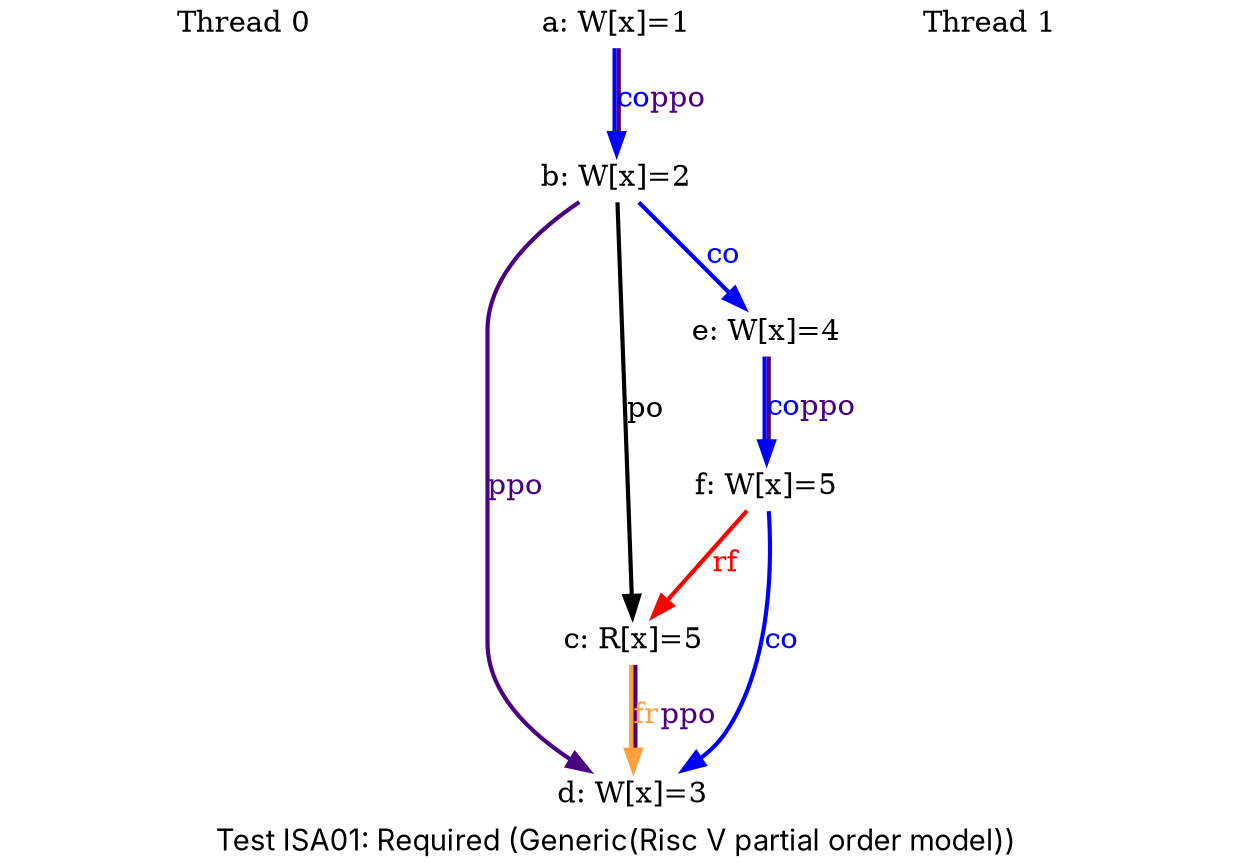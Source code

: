 digraph G {

splines=spline;
pad="0.000000";
fontname="SF Pro Display";

/* legend */
fontsize=14;
label="Test ISA01: Required (Generic(Risc V partial order model))";


/* the unlocked events */
proc0_label_node [shape=none, fontsize=14, label="Thread 0", pos="1.000000,4.050000!", fixedsize=true, width=3.250000, height=0.281250]
eiid0 [label="a: W[x]=1", shape="none", fontsize=14, pos="1.000000,3.375000!", fixedsize="false", height="0.194444", width="1.166667"];
eiid1 [label="b: W[x]=2", shape="none", fontsize=14, pos="1.000000,2.250000!", fixedsize="false", height="0.194444", width="1.166667"];
eiid2 [label="c: R[x]=5", shape="none", fontsize=14, pos="1.000000,1.125000!", fixedsize="false", height="0.194444", width="1.166667"];
eiid3 [label="d: W[x]=3", shape="none", fontsize=14, pos="1.000000,0.000000!", fixedsize="false", height="0.194444", width="1.166667"];
proc1_label_node [shape=none, fontsize=14, label="Thread 1", pos="6.000000,4.050000!", fixedsize=true, width=3.250000, height=0.281250]
eiid4 [label="e: W[x]=4", shape="none", fontsize=14, pos="6.000000,3.375000!", fixedsize="false", height="0.194444", width="1.166667"];
eiid5 [label="f: W[x]=5", shape="none", fontsize=14, pos="6.000000,2.250000!", fixedsize="false", height="0.194444", width="1.166667"];

/* the intra_causality_data edges */


/* the intra_causality_control edges */

/* the poi edges */
/* the rfmap edges */


/* The viewed-before edges */
eiid0 -> eiid1 [label=<<font color="blue">co</font><font color="indigo">ppo</font>>, color="blue:indigo", fontsize=14, penwidth="2.000000", arrowsize="1.000000"];
eiid1 -> eiid2 [label=<<font color="black">po</font>>, color="black", fontsize=14, penwidth="2.000000", arrowsize="1.000000"];
eiid1 -> eiid3 [label=<<font color="indigo">ppo</font>>, color="indigo", fontsize=14, penwidth="2.000000", arrowsize="1.000000"];
eiid1 -> eiid4 [label=<<font color="blue">co</font>>, color="blue", fontsize=14, penwidth="2.000000", arrowsize="1.000000"];
eiid2 -> eiid3 [label=<<font color="#ffa040">fr</font><font color="indigo">ppo</font>>, color="#ffa040:indigo", fontsize=14, penwidth="2.000000", arrowsize="1.000000"];
eiid4 -> eiid5 [label=<<font color="blue">co</font><font color="indigo">ppo</font>>, color="blue:indigo", fontsize=14, penwidth="2.000000", arrowsize="1.000000"];
eiid5 -> eiid2 [label=<<font color="red">rf</font>>, color="red", fontsize=14, penwidth="2.000000", arrowsize="1.000000"];
eiid5 -> eiid3 [label=<<font color="blue">co</font>>, color="blue", fontsize=14, penwidth="2.000000", arrowsize="1.000000"];
}
digraph G {

splines=spline;
pad="0.000000";
fontname="SF Pro Display";

/* legend */
fontsize=14;
label="Test ISA01: Required (Generic(Risc V partial order model))";


/* the unlocked events */
proc0_label_node [shape=none, fontsize=14, label="Thread 0", pos="1.000000,4.050000!", fixedsize=true, width=3.250000, height=0.281250]
eiid0 [label="a: W[x]=1", shape="none", fontsize=14, pos="1.000000,3.375000!", fixedsize="false", height="0.194444", width="1.166667"];
eiid1 [label="b: W[x]=2", shape="none", fontsize=14, pos="1.000000,2.250000!", fixedsize="false", height="0.194444", width="1.166667"];
eiid2 [label="c: R[x]=5", shape="none", fontsize=14, pos="1.000000,1.125000!", fixedsize="false", height="0.194444", width="1.166667"];
eiid3 [label="d: W[x]=3", shape="none", fontsize=14, pos="1.000000,0.000000!", fixedsize="false", height="0.194444", width="1.166667"];
proc1_label_node [shape=none, fontsize=14, label="Thread 1", pos="6.000000,4.050000!", fixedsize=true, width=3.250000, height=0.281250]
eiid4 [label="e: W[x]=4", shape="none", fontsize=14, pos="6.000000,3.375000!", fixedsize="false", height="0.194444", width="1.166667"];
eiid5 [label="f: W[x]=5", shape="none", fontsize=14, pos="6.000000,2.250000!", fixedsize="false", height="0.194444", width="1.166667"];

/* the intra_causality_data edges */


/* the intra_causality_control edges */

/* the poi edges */
/* the rfmap edges */


/* The viewed-before edges */
eiid0 -> eiid1 [label=<<font color="indigo">ppo</font>>, color="indigo", fontsize=14, penwidth="2.000000", arrowsize="1.000000"];
eiid0 -> eiid4 [label=<<font color="blue">co</font>>, color="blue", fontsize=14, penwidth="2.000000", arrowsize="1.000000"];
eiid1 -> eiid2 [label=<<font color="black">po</font>>, color="black", fontsize=14, penwidth="2.000000", arrowsize="1.000000"];
eiid1 -> eiid3 [label=<<font color="indigo">ppo</font>>, color="indigo", fontsize=14, penwidth="2.000000", arrowsize="1.000000"];
eiid1 -> eiid5 [label=<<font color="blue">co</font>>, color="blue", fontsize=14, penwidth="2.000000", arrowsize="1.000000"];
eiid2 -> eiid3 [label=<<font color="#ffa040">fr</font><font color="indigo">ppo</font>>, color="#ffa040:indigo", fontsize=14, penwidth="2.000000", arrowsize="1.000000"];
eiid4 -> eiid1 [label=<<font color="blue">co</font>>, color="blue", fontsize=14, penwidth="2.000000", arrowsize="1.000000"];
eiid4 -> eiid5 [label=<<font color="indigo">ppo</font>>, color="indigo", fontsize=14, penwidth="2.000000", arrowsize="1.000000"];
eiid5 -> eiid2 [label=<<font color="red">rf</font>>, color="red", fontsize=14, penwidth="2.000000", arrowsize="1.000000"];
eiid5 -> eiid3 [label=<<font color="blue">co</font>>, color="blue", fontsize=14, penwidth="2.000000", arrowsize="1.000000"];
}
digraph G {

splines=spline;
pad="0.000000";
fontname="SF Pro Display";

/* legend */
fontsize=14;
label="Test ISA01: Required (Generic(Risc V partial order model))";


/* the unlocked events */
proc0_label_node [shape=none, fontsize=14, label="Thread 0", pos="1.000000,4.050000!", fixedsize=true, width=3.250000, height=0.281250]
eiid0 [label="a: W[x]=1", shape="none", fontsize=14, pos="1.000000,3.375000!", fixedsize="false", height="0.194444", width="1.166667"];
eiid1 [label="b: W[x]=2", shape="none", fontsize=14, pos="1.000000,2.250000!", fixedsize="false", height="0.194444", width="1.166667"];
eiid2 [label="c: R[x]=5", shape="none", fontsize=14, pos="1.000000,1.125000!", fixedsize="false", height="0.194444", width="1.166667"];
eiid3 [label="d: W[x]=3", shape="none", fontsize=14, pos="1.000000,0.000000!", fixedsize="false", height="0.194444", width="1.166667"];
proc1_label_node [shape=none, fontsize=14, label="Thread 1", pos="6.000000,4.050000!", fixedsize=true, width=3.250000, height=0.281250]
eiid4 [label="e: W[x]=4", shape="none", fontsize=14, pos="6.000000,3.375000!", fixedsize="false", height="0.194444", width="1.166667"];
eiid5 [label="f: W[x]=5", shape="none", fontsize=14, pos="6.000000,2.250000!", fixedsize="false", height="0.194444", width="1.166667"];

/* the intra_causality_data edges */


/* the intra_causality_control edges */

/* the poi edges */
/* the rfmap edges */


/* The viewed-before edges */
eiid0 -> eiid1 [label=<<font color="blue">co</font><font color="indigo">ppo</font>>, color="blue:indigo", fontsize=14, penwidth="2.000000", arrowsize="1.000000"];
eiid1 -> eiid2 [label=<<font color="black">po</font>>, color="black", fontsize=14, penwidth="2.000000", arrowsize="1.000000"];
eiid1 -> eiid3 [label=<<font color="indigo">ppo</font>>, color="indigo", fontsize=14, penwidth="2.000000", arrowsize="1.000000"];
eiid1 -> eiid5 [label=<<font color="blue">co</font>>, color="blue", fontsize=14, penwidth="2.000000", arrowsize="1.000000"];
eiid2 -> eiid3 [label=<<font color="#ffa040">fr</font><font color="indigo">ppo</font>>, color="#ffa040:indigo", fontsize=14, penwidth="2.000000", arrowsize="1.000000"];
eiid4 -> eiid0 [label=<<font color="blue">co</font>>, color="blue", fontsize=14, penwidth="2.000000", arrowsize="1.000000"];
eiid4 -> eiid5 [label=<<font color="indigo">ppo</font>>, color="indigo", fontsize=14, penwidth="2.000000", arrowsize="1.000000"];
eiid5 -> eiid2 [label=<<font color="red">rf</font>>, color="red", fontsize=14, penwidth="2.000000", arrowsize="1.000000"];
eiid5 -> eiid3 [label=<<font color="blue">co</font>>, color="blue", fontsize=14, penwidth="2.000000", arrowsize="1.000000"];
}
digraph G {

splines=spline;
pad="0.000000";
fontname="SF Pro Display";

/* legend */
fontsize=14;
label="Test ISA01: Required (Generic(Risc V partial order model))";


/* the unlocked events */
proc0_label_node [shape=none, fontsize=14, label="Thread 0", pos="1.000000,4.050000!", fixedsize=true, width=3.250000, height=0.281250]
eiid0 [label="a: W[x]=1", shape="none", fontsize=14, pos="1.000000,3.375000!", fixedsize="false", height="0.194444", width="1.166667"];
eiid1 [label="b: W[x]=2", shape="none", fontsize=14, pos="1.000000,2.250000!", fixedsize="false", height="0.194444", width="1.166667"];
eiid2 [label="c: R[x]=4", shape="none", fontsize=14, pos="1.000000,1.125000!", fixedsize="false", height="0.194444", width="1.166667"];
eiid3 [label="d: W[x]=3", shape="none", fontsize=14, pos="1.000000,0.000000!", fixedsize="false", height="0.194444", width="1.166667"];
proc1_label_node [shape=none, fontsize=14, label="Thread 1", pos="6.000000,4.050000!", fixedsize=true, width=3.250000, height=0.281250]
eiid4 [label="e: W[x]=4", shape="none", fontsize=14, pos="6.000000,3.375000!", fixedsize="false", height="0.194444", width="1.166667"];
eiid5 [label="f: W[x]=5", shape="none", fontsize=14, pos="6.000000,2.250000!", fixedsize="false", height="0.194444", width="1.166667"];

/* the intra_causality_data edges */


/* the intra_causality_control edges */

/* the poi edges */
/* the rfmap edges */


/* The viewed-before edges */
eiid0 -> eiid1 [label=<<font color="blue">co</font><font color="indigo">ppo</font>>, color="blue:indigo", fontsize=14, penwidth="2.000000", arrowsize="1.000000"];
eiid1 -> eiid2 [label=<<font color="black">po</font>>, color="black", fontsize=14, penwidth="2.000000", arrowsize="1.000000"];
eiid1 -> eiid3 [label=<<font color="indigo">ppo</font>>, color="indigo", fontsize=14, penwidth="2.000000", arrowsize="1.000000"];
eiid1 -> eiid4 [label=<<font color="blue">co</font>>, color="blue", fontsize=14, penwidth="2.000000", arrowsize="1.000000"];
eiid2 -> eiid3 [label=<<font color="#ffa040">fr</font><font color="indigo">ppo</font>>, color="#ffa040:indigo", fontsize=14, penwidth="2.000000", arrowsize="1.000000"];
eiid2 -> eiid5 [label=<<font color="#ffa040">fr</font>>, color="#ffa040", fontsize=14, penwidth="2.000000", arrowsize="1.000000"];
eiid3 -> eiid5 [label=<<font color="blue">co</font>>, color="blue", fontsize=14, penwidth="2.000000", arrowsize="1.000000"];
eiid4 -> eiid2 [label=<<font color="red">rf</font>>, color="red", fontsize=14, penwidth="2.000000", arrowsize="1.000000"];
eiid4 -> eiid3 [label=<<font color="blue">co</font>>, color="blue", fontsize=14, penwidth="2.000000", arrowsize="1.000000"];
eiid4 -> eiid5 [label=<<font color="indigo">ppo</font>>, color="indigo", fontsize=14, penwidth="2.000000", arrowsize="1.000000"];
}
digraph G {

splines=spline;
pad="0.000000";
fontname="SF Pro Display";

/* legend */
fontsize=14;
label="Test ISA01: Required (Generic(Risc V partial order model))";


/* the unlocked events */
proc0_label_node [shape=none, fontsize=14, label="Thread 0", pos="1.000000,4.050000!", fixedsize=true, width=3.250000, height=0.281250]
eiid0 [label="a: W[x]=1", shape="none", fontsize=14, pos="1.000000,3.375000!", fixedsize="false", height="0.194444", width="1.166667"];
eiid1 [label="b: W[x]=2", shape="none", fontsize=14, pos="1.000000,2.250000!", fixedsize="false", height="0.194444", width="1.166667"];
eiid2 [label="c: R[x]=4", shape="none", fontsize=14, pos="1.000000,1.125000!", fixedsize="false", height="0.194444", width="1.166667"];
eiid3 [label="d: W[x]=3", shape="none", fontsize=14, pos="1.000000,0.000000!", fixedsize="false", height="0.194444", width="1.166667"];
proc1_label_node [shape=none, fontsize=14, label="Thread 1", pos="6.000000,4.050000!", fixedsize=true, width=3.250000, height=0.281250]
eiid4 [label="e: W[x]=4", shape="none", fontsize=14, pos="6.000000,3.375000!", fixedsize="false", height="0.194444", width="1.166667"];
eiid5 [label="f: W[x]=5", shape="none", fontsize=14, pos="6.000000,2.250000!", fixedsize="false", height="0.194444", width="1.166667"];

/* the intra_causality_data edges */


/* the intra_causality_control edges */

/* the poi edges */
/* the rfmap edges */


/* The viewed-before edges */
eiid0 -> eiid1 [label=<<font color="blue">co</font><font color="indigo">ppo</font>>, color="blue:indigo", fontsize=14, penwidth="2.000000", arrowsize="1.000000"];
eiid1 -> eiid2 [label=<<font color="black">po</font>>, color="black", fontsize=14, penwidth="2.000000", arrowsize="1.000000"];
eiid1 -> eiid3 [label=<<font color="indigo">ppo</font>>, color="indigo", fontsize=14, penwidth="2.000000", arrowsize="1.000000"];
eiid1 -> eiid4 [label=<<font color="blue">co</font>>, color="blue", fontsize=14, penwidth="2.000000", arrowsize="1.000000"];
eiid2 -> eiid3 [label=<<font color="#ffa040">fr</font><font color="indigo">ppo</font>>, color="#ffa040:indigo", fontsize=14, penwidth="2.000000", arrowsize="1.000000"];
eiid2 -> eiid5 [label=<<font color="#ffa040">fr</font>>, color="#ffa040", fontsize=14, penwidth="2.000000", arrowsize="1.000000"];
eiid4 -> eiid2 [label=<<font color="red">rf</font>>, color="red", fontsize=14, penwidth="2.000000", arrowsize="1.000000"];
eiid4 -> eiid5 [label=<<font color="blue">co</font><font color="indigo">ppo</font>>, color="blue:indigo", fontsize=14, penwidth="2.000000", arrowsize="1.000000"];
eiid5 -> eiid3 [label=<<font color="blue">co</font>>, color="blue", fontsize=14, penwidth="2.000000", arrowsize="1.000000"];
}
digraph G {

splines=spline;
pad="0.000000";
fontname="SF Pro Display";

/* legend */
fontsize=14;
label="Test ISA01: Required (Generic(Risc V partial order model))";


/* the unlocked events */
proc0_label_node [shape=none, fontsize=14, label="Thread 0", pos="1.000000,4.050000!", fixedsize=true, width=3.250000, height=0.281250]
eiid0 [label="a: W[x]=1", shape="none", fontsize=14, pos="1.000000,3.375000!", fixedsize="false", height="0.194444", width="1.166667"];
eiid1 [label="b: W[x]=2", shape="none", fontsize=14, pos="1.000000,2.250000!", fixedsize="false", height="0.194444", width="1.166667"];
eiid2 [label="c: R[x]=2", shape="none", fontsize=14, pos="1.000000,1.125000!", fixedsize="false", height="0.194444", width="1.166667"];
eiid3 [label="d: W[x]=3", shape="none", fontsize=14, pos="1.000000,0.000000!", fixedsize="false", height="0.194444", width="1.166667"];
proc1_label_node [shape=none, fontsize=14, label="Thread 1", pos="6.000000,4.050000!", fixedsize=true, width=3.250000, height=0.281250]
eiid4 [label="e: W[x]=4", shape="none", fontsize=14, pos="6.000000,3.375000!", fixedsize="false", height="0.194444", width="1.166667"];
eiid5 [label="f: W[x]=5", shape="none", fontsize=14, pos="6.000000,2.250000!", fixedsize="false", height="0.194444", width="1.166667"];

/* the intra_causality_data edges */


/* the intra_causality_control edges */

/* the poi edges */
/* the rfmap edges */


/* The viewed-before edges */
eiid0 -> eiid1 [label=<<font color="blue">co</font><font color="indigo">ppo</font>>, color="blue:indigo", fontsize=14, penwidth="2.000000", arrowsize="1.000000"];
eiid1 -> eiid2 [label=<<font color="red">rf</font>>, color="red", fontsize=14, penwidth="2.000000", arrowsize="1.000000"];
eiid1 -> eiid3 [label=<<font color="blue">co</font><font color="indigo">ppo</font>>, color="blue:indigo", fontsize=14, penwidth="2.000000", arrowsize="1.000000"];
eiid2 -> eiid3 [label=<<font color="#ffa040">fr</font><font color="indigo">ppo</font>>, color="#ffa040:indigo", fontsize=14, penwidth="2.000000", arrowsize="1.000000"];
eiid2 -> eiid4 [label=<<font color="#ffa040">fr</font>>, color="#ffa040", fontsize=14, penwidth="2.000000", arrowsize="1.000000"];
eiid2 -> eiid5 [label=<<font color="#ffa040">fr</font>>, color="#ffa040", fontsize=14, penwidth="2.000000", arrowsize="1.000000"];
eiid3 -> eiid4 [label=<<font color="blue">co</font>>, color="blue", fontsize=14, penwidth="2.000000", arrowsize="1.000000"];
eiid4 -> eiid5 [label=<<font color="blue">co</font><font color="indigo">ppo</font>>, color="blue:indigo", fontsize=14, penwidth="2.000000", arrowsize="1.000000"];
}
digraph G {

splines=spline;
pad="0.000000";
fontname="SF Pro Display";

/* legend */
fontsize=14;
label="Test ISA01: Required (Generic(Risc V partial order model))";


/* the unlocked events */
proc0_label_node [shape=none, fontsize=14, label="Thread 0", pos="1.000000,4.050000!", fixedsize=true, width=3.250000, height=0.281250]
eiid0 [label="a: W[x]=1", shape="none", fontsize=14, pos="1.000000,3.375000!", fixedsize="false", height="0.194444", width="1.166667"];
eiid1 [label="b: W[x]=2", shape="none", fontsize=14, pos="1.000000,2.250000!", fixedsize="false", height="0.194444", width="1.166667"];
eiid2 [label="c: R[x]=2", shape="none", fontsize=14, pos="1.000000,1.125000!", fixedsize="false", height="0.194444", width="1.166667"];
eiid3 [label="d: W[x]=3", shape="none", fontsize=14, pos="1.000000,0.000000!", fixedsize="false", height="0.194444", width="1.166667"];
proc1_label_node [shape=none, fontsize=14, label="Thread 1", pos="6.000000,4.050000!", fixedsize=true, width=3.250000, height=0.281250]
eiid4 [label="e: W[x]=4", shape="none", fontsize=14, pos="6.000000,3.375000!", fixedsize="false", height="0.194444", width="1.166667"];
eiid5 [label="f: W[x]=5", shape="none", fontsize=14, pos="6.000000,2.250000!", fixedsize="false", height="0.194444", width="1.166667"];

/* the intra_causality_data edges */


/* the intra_causality_control edges */

/* the poi edges */
/* the rfmap edges */


/* The viewed-before edges */
eiid0 -> eiid1 [label=<<font color="blue">co</font><font color="indigo">ppo</font>>, color="blue:indigo", fontsize=14, penwidth="2.000000", arrowsize="1.000000"];
eiid1 -> eiid2 [label=<<font color="red">rf</font>>, color="red", fontsize=14, penwidth="2.000000", arrowsize="1.000000"];
eiid1 -> eiid3 [label=<<font color="indigo">ppo</font>>, color="indigo", fontsize=14, penwidth="2.000000", arrowsize="1.000000"];
eiid1 -> eiid4 [label=<<font color="blue">co</font>>, color="blue", fontsize=14, penwidth="2.000000", arrowsize="1.000000"];
eiid2 -> eiid3 [label=<<font color="#ffa040">fr</font><font color="indigo">ppo</font>>, color="#ffa040:indigo", fontsize=14, penwidth="2.000000", arrowsize="1.000000"];
eiid2 -> eiid4 [label=<<font color="#ffa040">fr</font>>, color="#ffa040", fontsize=14, penwidth="2.000000", arrowsize="1.000000"];
eiid2 -> eiid5 [label=<<font color="#ffa040">fr</font>>, color="#ffa040", fontsize=14, penwidth="2.000000", arrowsize="1.000000"];
eiid3 -> eiid5 [label=<<font color="blue">co</font>>, color="blue", fontsize=14, penwidth="2.000000", arrowsize="1.000000"];
eiid4 -> eiid3 [label=<<font color="blue">co</font>>, color="blue", fontsize=14, penwidth="2.000000", arrowsize="1.000000"];
eiid4 -> eiid5 [label=<<font color="indigo">ppo</font>>, color="indigo", fontsize=14, penwidth="2.000000", arrowsize="1.000000"];
}
digraph G {

splines=spline;
pad="0.000000";
fontname="SF Pro Display";

/* legend */
fontsize=14;
label="Test ISA01: Required (Generic(Risc V partial order model))";


/* the unlocked events */
proc0_label_node [shape=none, fontsize=14, label="Thread 0", pos="1.000000,4.050000!", fixedsize=true, width=3.250000, height=0.281250]
eiid0 [label="a: W[x]=1", shape="none", fontsize=14, pos="1.000000,3.375000!", fixedsize="false", height="0.194444", width="1.166667"];
eiid1 [label="b: W[x]=2", shape="none", fontsize=14, pos="1.000000,2.250000!", fixedsize="false", height="0.194444", width="1.166667"];
eiid2 [label="c: R[x]=2", shape="none", fontsize=14, pos="1.000000,1.125000!", fixedsize="false", height="0.194444", width="1.166667"];
eiid3 [label="d: W[x]=3", shape="none", fontsize=14, pos="1.000000,0.000000!", fixedsize="false", height="0.194444", width="1.166667"];
proc1_label_node [shape=none, fontsize=14, label="Thread 1", pos="6.000000,4.050000!", fixedsize=true, width=3.250000, height=0.281250]
eiid4 [label="e: W[x]=4", shape="none", fontsize=14, pos="6.000000,3.375000!", fixedsize="false", height="0.194444", width="1.166667"];
eiid5 [label="f: W[x]=5", shape="none", fontsize=14, pos="6.000000,2.250000!", fixedsize="false", height="0.194444", width="1.166667"];

/* the intra_causality_data edges */


/* the intra_causality_control edges */

/* the poi edges */
/* the rfmap edges */


/* The viewed-before edges */
eiid0 -> eiid1 [label=<<font color="blue">co</font><font color="indigo">ppo</font>>, color="blue:indigo", fontsize=14, penwidth="2.000000", arrowsize="1.000000"];
eiid1 -> eiid2 [label=<<font color="red">rf</font>>, color="red", fontsize=14, penwidth="2.000000", arrowsize="1.000000"];
eiid1 -> eiid3 [label=<<font color="indigo">ppo</font>>, color="indigo", fontsize=14, penwidth="2.000000", arrowsize="1.000000"];
eiid1 -> eiid4 [label=<<font color="blue">co</font>>, color="blue", fontsize=14, penwidth="2.000000", arrowsize="1.000000"];
eiid2 -> eiid3 [label=<<font color="#ffa040">fr</font><font color="indigo">ppo</font>>, color="#ffa040:indigo", fontsize=14, penwidth="2.000000", arrowsize="1.000000"];
eiid2 -> eiid4 [label=<<font color="#ffa040">fr</font>>, color="#ffa040", fontsize=14, penwidth="2.000000", arrowsize="1.000000"];
eiid2 -> eiid5 [label=<<font color="#ffa040">fr</font>>, color="#ffa040", fontsize=14, penwidth="2.000000", arrowsize="1.000000"];
eiid4 -> eiid5 [label=<<font color="blue">co</font><font color="indigo">ppo</font>>, color="blue:indigo", fontsize=14, penwidth="2.000000", arrowsize="1.000000"];
eiid5 -> eiid3 [label=<<font color="blue">co</font>>, color="blue", fontsize=14, penwidth="2.000000", arrowsize="1.000000"];
}
digraph G {

splines=spline;
pad="0.000000";
fontname="SF Pro Display";

/* legend */
fontsize=14;
label="Test ISA01: Required (Generic(Risc V partial order model))";


/* the unlocked events */
proc0_label_node [shape=none, fontsize=14, label="Thread 0", pos="1.000000,4.050000!", fixedsize=true, width=3.250000, height=0.281250]
eiid0 [label="a: W[x]=1", shape="none", fontsize=14, pos="1.000000,3.375000!", fixedsize="false", height="0.194444", width="1.166667"];
eiid1 [label="b: W[x]=2", shape="none", fontsize=14, pos="1.000000,2.250000!", fixedsize="false", height="0.194444", width="1.166667"];
eiid2 [label="c: R[x]=2", shape="none", fontsize=14, pos="1.000000,1.125000!", fixedsize="false", height="0.194444", width="1.166667"];
eiid3 [label="d: W[x]=3", shape="none", fontsize=14, pos="1.000000,0.000000!", fixedsize="false", height="0.194444", width="1.166667"];
proc1_label_node [shape=none, fontsize=14, label="Thread 1", pos="6.000000,4.050000!", fixedsize=true, width=3.250000, height=0.281250]
eiid4 [label="e: W[x]=4", shape="none", fontsize=14, pos="6.000000,3.375000!", fixedsize="false", height="0.194444", width="1.166667"];
eiid5 [label="f: W[x]=5", shape="none", fontsize=14, pos="6.000000,2.250000!", fixedsize="false", height="0.194444", width="1.166667"];

/* the intra_causality_data edges */


/* the intra_causality_control edges */

/* the poi edges */
/* the rfmap edges */


/* The viewed-before edges */
eiid0 -> eiid1 [label=<<font color="indigo">ppo</font>>, color="indigo", fontsize=14, penwidth="2.000000", arrowsize="1.000000"];
eiid0 -> eiid4 [label=<<font color="blue">co</font>>, color="blue", fontsize=14, penwidth="2.000000", arrowsize="1.000000"];
eiid1 -> eiid2 [label=<<font color="red">rf</font>>, color="red", fontsize=14, penwidth="2.000000", arrowsize="1.000000"];
eiid1 -> eiid3 [label=<<font color="blue">co</font><font color="indigo">ppo</font>>, color="blue:indigo", fontsize=14, penwidth="2.000000", arrowsize="1.000000"];
eiid2 -> eiid3 [label=<<font color="#ffa040">fr</font><font color="indigo">ppo</font>>, color="#ffa040:indigo", fontsize=14, penwidth="2.000000", arrowsize="1.000000"];
eiid2 -> eiid5 [label=<<font color="#ffa040">fr</font>>, color="#ffa040", fontsize=14, penwidth="2.000000", arrowsize="1.000000"];
eiid3 -> eiid5 [label=<<font color="blue">co</font>>, color="blue", fontsize=14, penwidth="2.000000", arrowsize="1.000000"];
eiid4 -> eiid1 [label=<<font color="blue">co</font>>, color="blue", fontsize=14, penwidth="2.000000", arrowsize="1.000000"];
eiid4 -> eiid5 [label=<<font color="indigo">ppo</font>>, color="indigo", fontsize=14, penwidth="2.000000", arrowsize="1.000000"];
}
digraph G {

splines=spline;
pad="0.000000";
fontname="SF Pro Display";

/* legend */
fontsize=14;
label="Test ISA01: Required (Generic(Risc V partial order model))";


/* the unlocked events */
proc0_label_node [shape=none, fontsize=14, label="Thread 0", pos="1.000000,4.050000!", fixedsize=true, width=3.250000, height=0.281250]
eiid0 [label="a: W[x]=1", shape="none", fontsize=14, pos="1.000000,3.375000!", fixedsize="false", height="0.194444", width="1.166667"];
eiid1 [label="b: W[x]=2", shape="none", fontsize=14, pos="1.000000,2.250000!", fixedsize="false", height="0.194444", width="1.166667"];
eiid2 [label="c: R[x]=2", shape="none", fontsize=14, pos="1.000000,1.125000!", fixedsize="false", height="0.194444", width="1.166667"];
eiid3 [label="d: W[x]=3", shape="none", fontsize=14, pos="1.000000,0.000000!", fixedsize="false", height="0.194444", width="1.166667"];
proc1_label_node [shape=none, fontsize=14, label="Thread 1", pos="6.000000,4.050000!", fixedsize=true, width=3.250000, height=0.281250]
eiid4 [label="e: W[x]=4", shape="none", fontsize=14, pos="6.000000,3.375000!", fixedsize="false", height="0.194444", width="1.166667"];
eiid5 [label="f: W[x]=5", shape="none", fontsize=14, pos="6.000000,2.250000!", fixedsize="false", height="0.194444", width="1.166667"];

/* the intra_causality_data edges */


/* the intra_causality_control edges */

/* the poi edges */
/* the rfmap edges */


/* The viewed-before edges */
eiid0 -> eiid1 [label=<<font color="indigo">ppo</font>>, color="indigo", fontsize=14, penwidth="2.000000", arrowsize="1.000000"];
eiid0 -> eiid4 [label=<<font color="blue">co</font>>, color="blue", fontsize=14, penwidth="2.000000", arrowsize="1.000000"];
eiid1 -> eiid2 [label=<<font color="red">rf</font>>, color="red", fontsize=14, penwidth="2.000000", arrowsize="1.000000"];
eiid1 -> eiid3 [label=<<font color="indigo">ppo</font>>, color="indigo", fontsize=14, penwidth="2.000000", arrowsize="1.000000"];
eiid1 -> eiid5 [label=<<font color="blue">co</font>>, color="blue", fontsize=14, penwidth="2.000000", arrowsize="1.000000"];
eiid2 -> eiid3 [label=<<font color="#ffa040">fr</font><font color="indigo">ppo</font>>, color="#ffa040:indigo", fontsize=14, penwidth="2.000000", arrowsize="1.000000"];
eiid2 -> eiid5 [label=<<font color="#ffa040">fr</font>>, color="#ffa040", fontsize=14, penwidth="2.000000", arrowsize="1.000000"];
eiid4 -> eiid1 [label=<<font color="blue">co</font>>, color="blue", fontsize=14, penwidth="2.000000", arrowsize="1.000000"];
eiid4 -> eiid5 [label=<<font color="indigo">ppo</font>>, color="indigo", fontsize=14, penwidth="2.000000", arrowsize="1.000000"];
eiid5 -> eiid3 [label=<<font color="blue">co</font>>, color="blue", fontsize=14, penwidth="2.000000", arrowsize="1.000000"];
}
digraph G {

splines=spline;
pad="0.000000";
fontname="SF Pro Display";

/* legend */
fontsize=14;
label="Test ISA01: Required (Generic(Risc V partial order model))";


/* the unlocked events */
proc0_label_node [shape=none, fontsize=14, label="Thread 0", pos="1.000000,4.050000!", fixedsize=true, width=3.250000, height=0.281250]
eiid0 [label="a: W[x]=1", shape="none", fontsize=14, pos="1.000000,3.375000!", fixedsize="false", height="0.194444", width="1.166667"];
eiid1 [label="b: W[x]=2", shape="none", fontsize=14, pos="1.000000,2.250000!", fixedsize="false", height="0.194444", width="1.166667"];
eiid2 [label="c: R[x]=2", shape="none", fontsize=14, pos="1.000000,1.125000!", fixedsize="false", height="0.194444", width="1.166667"];
eiid3 [label="d: W[x]=3", shape="none", fontsize=14, pos="1.000000,0.000000!", fixedsize="false", height="0.194444", width="1.166667"];
proc1_label_node [shape=none, fontsize=14, label="Thread 1", pos="6.000000,4.050000!", fixedsize=true, width=3.250000, height=0.281250]
eiid4 [label="e: W[x]=4", shape="none", fontsize=14, pos="6.000000,3.375000!", fixedsize="false", height="0.194444", width="1.166667"];
eiid5 [label="f: W[x]=5", shape="none", fontsize=14, pos="6.000000,2.250000!", fixedsize="false", height="0.194444", width="1.166667"];

/* the intra_causality_data edges */


/* the intra_causality_control edges */

/* the poi edges */
/* the rfmap edges */


/* The viewed-before edges */
eiid0 -> eiid1 [label=<<font color="indigo">ppo</font>>, color="indigo", fontsize=14, penwidth="2.000000", arrowsize="1.000000"];
eiid0 -> eiid4 [label=<<font color="blue">co</font>>, color="blue", fontsize=14, penwidth="2.000000", arrowsize="1.000000"];
eiid1 -> eiid2 [label=<<font color="red">rf</font>>, color="red", fontsize=14, penwidth="2.000000", arrowsize="1.000000"];
eiid1 -> eiid3 [label=<<font color="blue">co</font><font color="indigo">ppo</font>>, color="blue:indigo", fontsize=14, penwidth="2.000000", arrowsize="1.000000"];
eiid2 -> eiid3 [label=<<font color="#ffa040">fr</font><font color="indigo">ppo</font>>, color="#ffa040:indigo", fontsize=14, penwidth="2.000000", arrowsize="1.000000"];
eiid4 -> eiid5 [label=<<font color="blue">co</font><font color="indigo">ppo</font>>, color="blue:indigo", fontsize=14, penwidth="2.000000", arrowsize="1.000000"];
eiid5 -> eiid1 [label=<<font color="blue">co</font>>, color="blue", fontsize=14, penwidth="2.000000", arrowsize="1.000000"];
}
digraph G {

splines=spline;
pad="0.000000";
fontname="SF Pro Display";

/* legend */
fontsize=14;
label="Test ISA01: Required (Generic(Risc V partial order model))";


/* the unlocked events */
proc0_label_node [shape=none, fontsize=14, label="Thread 0", pos="1.000000,4.050000!", fixedsize=true, width=3.250000, height=0.281250]
eiid0 [label="a: W[x]=1", shape="none", fontsize=14, pos="1.000000,3.375000!", fixedsize="false", height="0.194444", width="1.166667"];
eiid1 [label="b: W[x]=2", shape="none", fontsize=14, pos="1.000000,2.250000!", fixedsize="false", height="0.194444", width="1.166667"];
eiid2 [label="c: R[x]=2", shape="none", fontsize=14, pos="1.000000,1.125000!", fixedsize="false", height="0.194444", width="1.166667"];
eiid3 [label="d: W[x]=3", shape="none", fontsize=14, pos="1.000000,0.000000!", fixedsize="false", height="0.194444", width="1.166667"];
proc1_label_node [shape=none, fontsize=14, label="Thread 1", pos="6.000000,4.050000!", fixedsize=true, width=3.250000, height=0.281250]
eiid4 [label="e: W[x]=4", shape="none", fontsize=14, pos="6.000000,3.375000!", fixedsize="false", height="0.194444", width="1.166667"];
eiid5 [label="f: W[x]=5", shape="none", fontsize=14, pos="6.000000,2.250000!", fixedsize="false", height="0.194444", width="1.166667"];

/* the intra_causality_data edges */


/* the intra_causality_control edges */

/* the poi edges */
/* the rfmap edges */


/* The viewed-before edges */
eiid0 -> eiid1 [label=<<font color="blue">co</font><font color="indigo">ppo</font>>, color="blue:indigo", fontsize=14, penwidth="2.000000", arrowsize="1.000000"];
eiid1 -> eiid2 [label=<<font color="red">rf</font>>, color="red", fontsize=14, penwidth="2.000000", arrowsize="1.000000"];
eiid1 -> eiid3 [label=<<font color="blue">co</font><font color="indigo">ppo</font>>, color="blue:indigo", fontsize=14, penwidth="2.000000", arrowsize="1.000000"];
eiid2 -> eiid3 [label=<<font color="#ffa040">fr</font><font color="indigo">ppo</font>>, color="#ffa040:indigo", fontsize=14, penwidth="2.000000", arrowsize="1.000000"];
eiid2 -> eiid5 [label=<<font color="#ffa040">fr</font>>, color="#ffa040", fontsize=14, penwidth="2.000000", arrowsize="1.000000"];
eiid3 -> eiid5 [label=<<font color="blue">co</font>>, color="blue", fontsize=14, penwidth="2.000000", arrowsize="1.000000"];
eiid4 -> eiid0 [label=<<font color="blue">co</font>>, color="blue", fontsize=14, penwidth="2.000000", arrowsize="1.000000"];
eiid4 -> eiid5 [label=<<font color="indigo">ppo</font>>, color="indigo", fontsize=14, penwidth="2.000000", arrowsize="1.000000"];
}
digraph G {

splines=spline;
pad="0.000000";
fontname="SF Pro Display";

/* legend */
fontsize=14;
label="Test ISA01: Required (Generic(Risc V partial order model))";


/* the unlocked events */
proc0_label_node [shape=none, fontsize=14, label="Thread 0", pos="1.000000,4.050000!", fixedsize=true, width=3.250000, height=0.281250]
eiid0 [label="a: W[x]=1", shape="none", fontsize=14, pos="1.000000,3.375000!", fixedsize="false", height="0.194444", width="1.166667"];
eiid1 [label="b: W[x]=2", shape="none", fontsize=14, pos="1.000000,2.250000!", fixedsize="false", height="0.194444", width="1.166667"];
eiid2 [label="c: R[x]=2", shape="none", fontsize=14, pos="1.000000,1.125000!", fixedsize="false", height="0.194444", width="1.166667"];
eiid3 [label="d: W[x]=3", shape="none", fontsize=14, pos="1.000000,0.000000!", fixedsize="false", height="0.194444", width="1.166667"];
proc1_label_node [shape=none, fontsize=14, label="Thread 1", pos="6.000000,4.050000!", fixedsize=true, width=3.250000, height=0.281250]
eiid4 [label="e: W[x]=4", shape="none", fontsize=14, pos="6.000000,3.375000!", fixedsize="false", height="0.194444", width="1.166667"];
eiid5 [label="f: W[x]=5", shape="none", fontsize=14, pos="6.000000,2.250000!", fixedsize="false", height="0.194444", width="1.166667"];

/* the intra_causality_data edges */


/* the intra_causality_control edges */

/* the poi edges */
/* the rfmap edges */


/* The viewed-before edges */
eiid0 -> eiid1 [label=<<font color="blue">co</font><font color="indigo">ppo</font>>, color="blue:indigo", fontsize=14, penwidth="2.000000", arrowsize="1.000000"];
eiid1 -> eiid2 [label=<<font color="red">rf</font>>, color="red", fontsize=14, penwidth="2.000000", arrowsize="1.000000"];
eiid1 -> eiid3 [label=<<font color="indigo">ppo</font>>, color="indigo", fontsize=14, penwidth="2.000000", arrowsize="1.000000"];
eiid1 -> eiid5 [label=<<font color="blue">co</font>>, color="blue", fontsize=14, penwidth="2.000000", arrowsize="1.000000"];
eiid2 -> eiid3 [label=<<font color="#ffa040">fr</font><font color="indigo">ppo</font>>, color="#ffa040:indigo", fontsize=14, penwidth="2.000000", arrowsize="1.000000"];
eiid2 -> eiid5 [label=<<font color="#ffa040">fr</font>>, color="#ffa040", fontsize=14, penwidth="2.000000", arrowsize="1.000000"];
eiid4 -> eiid0 [label=<<font color="blue">co</font>>, color="blue", fontsize=14, penwidth="2.000000", arrowsize="1.000000"];
eiid4 -> eiid5 [label=<<font color="indigo">ppo</font>>, color="indigo", fontsize=14, penwidth="2.000000", arrowsize="1.000000"];
eiid5 -> eiid3 [label=<<font color="blue">co</font>>, color="blue", fontsize=14, penwidth="2.000000", arrowsize="1.000000"];
}
digraph G {

splines=spline;
pad="0.000000";
fontname="SF Pro Display";

/* legend */
fontsize=14;
label="Test ISA01: Required (Generic(Risc V partial order model))";


/* the unlocked events */
proc0_label_node [shape=none, fontsize=14, label="Thread 0", pos="1.000000,4.050000!", fixedsize=true, width=3.250000, height=0.281250]
eiid0 [label="a: W[x]=1", shape="none", fontsize=14, pos="1.000000,3.375000!", fixedsize="false", height="0.194444", width="1.166667"];
eiid1 [label="b: W[x]=2", shape="none", fontsize=14, pos="1.000000,2.250000!", fixedsize="false", height="0.194444", width="1.166667"];
eiid2 [label="c: R[x]=2", shape="none", fontsize=14, pos="1.000000,1.125000!", fixedsize="false", height="0.194444", width="1.166667"];
eiid3 [label="d: W[x]=3", shape="none", fontsize=14, pos="1.000000,0.000000!", fixedsize="false", height="0.194444", width="1.166667"];
proc1_label_node [shape=none, fontsize=14, label="Thread 1", pos="6.000000,4.050000!", fixedsize=true, width=3.250000, height=0.281250]
eiid4 [label="e: W[x]=4", shape="none", fontsize=14, pos="6.000000,3.375000!", fixedsize="false", height="0.194444", width="1.166667"];
eiid5 [label="f: W[x]=5", shape="none", fontsize=14, pos="6.000000,2.250000!", fixedsize="false", height="0.194444", width="1.166667"];

/* the intra_causality_data edges */


/* the intra_causality_control edges */

/* the poi edges */
/* the rfmap edges */


/* The viewed-before edges */
eiid0 -> eiid1 [label=<<font color="indigo">ppo</font>>, color="indigo", fontsize=14, penwidth="2.000000", arrowsize="1.000000"];
eiid0 -> eiid5 [label=<<font color="blue">co</font>>, color="blue", fontsize=14, penwidth="2.000000", arrowsize="1.000000"];
eiid1 -> eiid2 [label=<<font color="red">rf</font>>, color="red", fontsize=14, penwidth="2.000000", arrowsize="1.000000"];
eiid1 -> eiid3 [label=<<font color="blue">co</font><font color="indigo">ppo</font>>, color="blue:indigo", fontsize=14, penwidth="2.000000", arrowsize="1.000000"];
eiid2 -> eiid3 [label=<<font color="#ffa040">fr</font><font color="indigo">ppo</font>>, color="#ffa040:indigo", fontsize=14, penwidth="2.000000", arrowsize="1.000000"];
eiid4 -> eiid0 [label=<<font color="blue">co</font>>, color="blue", fontsize=14, penwidth="2.000000", arrowsize="1.000000"];
eiid4 -> eiid5 [label=<<font color="indigo">ppo</font>>, color="indigo", fontsize=14, penwidth="2.000000", arrowsize="1.000000"];
eiid5 -> eiid1 [label=<<font color="blue">co</font>>, color="blue", fontsize=14, penwidth="2.000000", arrowsize="1.000000"];
}
digraph G {

splines=spline;
pad="0.000000";
fontname="SF Pro Display";

/* legend */
fontsize=14;
label="Test ISA01: Required (Generic(Risc V partial order model))";


/* the unlocked events */
proc0_label_node [shape=none, fontsize=14, label="Thread 0", pos="1.000000,4.050000!", fixedsize=true, width=3.250000, height=0.281250]
eiid0 [label="a: W[x]=1", shape="none", fontsize=14, pos="1.000000,3.375000!", fixedsize="false", height="0.194444", width="1.166667"];
eiid1 [label="b: W[x]=2", shape="none", fontsize=14, pos="1.000000,2.250000!", fixedsize="false", height="0.194444", width="1.166667"];
eiid2 [label="c: R[x]=2", shape="none", fontsize=14, pos="1.000000,1.125000!", fixedsize="false", height="0.194444", width="1.166667"];
eiid3 [label="d: W[x]=3", shape="none", fontsize=14, pos="1.000000,0.000000!", fixedsize="false", height="0.194444", width="1.166667"];
proc1_label_node [shape=none, fontsize=14, label="Thread 1", pos="6.000000,4.050000!", fixedsize=true, width=3.250000, height=0.281250]
eiid4 [label="e: W[x]=4", shape="none", fontsize=14, pos="6.000000,3.375000!", fixedsize="false", height="0.194444", width="1.166667"];
eiid5 [label="f: W[x]=5", shape="none", fontsize=14, pos="6.000000,2.250000!", fixedsize="false", height="0.194444", width="1.166667"];

/* the intra_causality_data edges */


/* the intra_causality_control edges */

/* the poi edges */
/* the rfmap edges */


/* The viewed-before edges */
eiid0 -> eiid1 [label=<<font color="blue">co</font><font color="indigo">ppo</font>>, color="blue:indigo", fontsize=14, penwidth="2.000000", arrowsize="1.000000"];
eiid1 -> eiid2 [label=<<font color="red">rf</font>>, color="red", fontsize=14, penwidth="2.000000", arrowsize="1.000000"];
eiid1 -> eiid3 [label=<<font color="blue">co</font><font color="indigo">ppo</font>>, color="blue:indigo", fontsize=14, penwidth="2.000000", arrowsize="1.000000"];
eiid2 -> eiid3 [label=<<font color="#ffa040">fr</font><font color="indigo">ppo</font>>, color="#ffa040:indigo", fontsize=14, penwidth="2.000000", arrowsize="1.000000"];
eiid4 -> eiid5 [label=<<font color="blue">co</font><font color="indigo">ppo</font>>, color="blue:indigo", fontsize=14, penwidth="2.000000", arrowsize="1.000000"];
eiid5 -> eiid0 [label=<<font color="blue">co</font>>, color="blue", fontsize=14, penwidth="2.000000", arrowsize="1.000000"];
}
